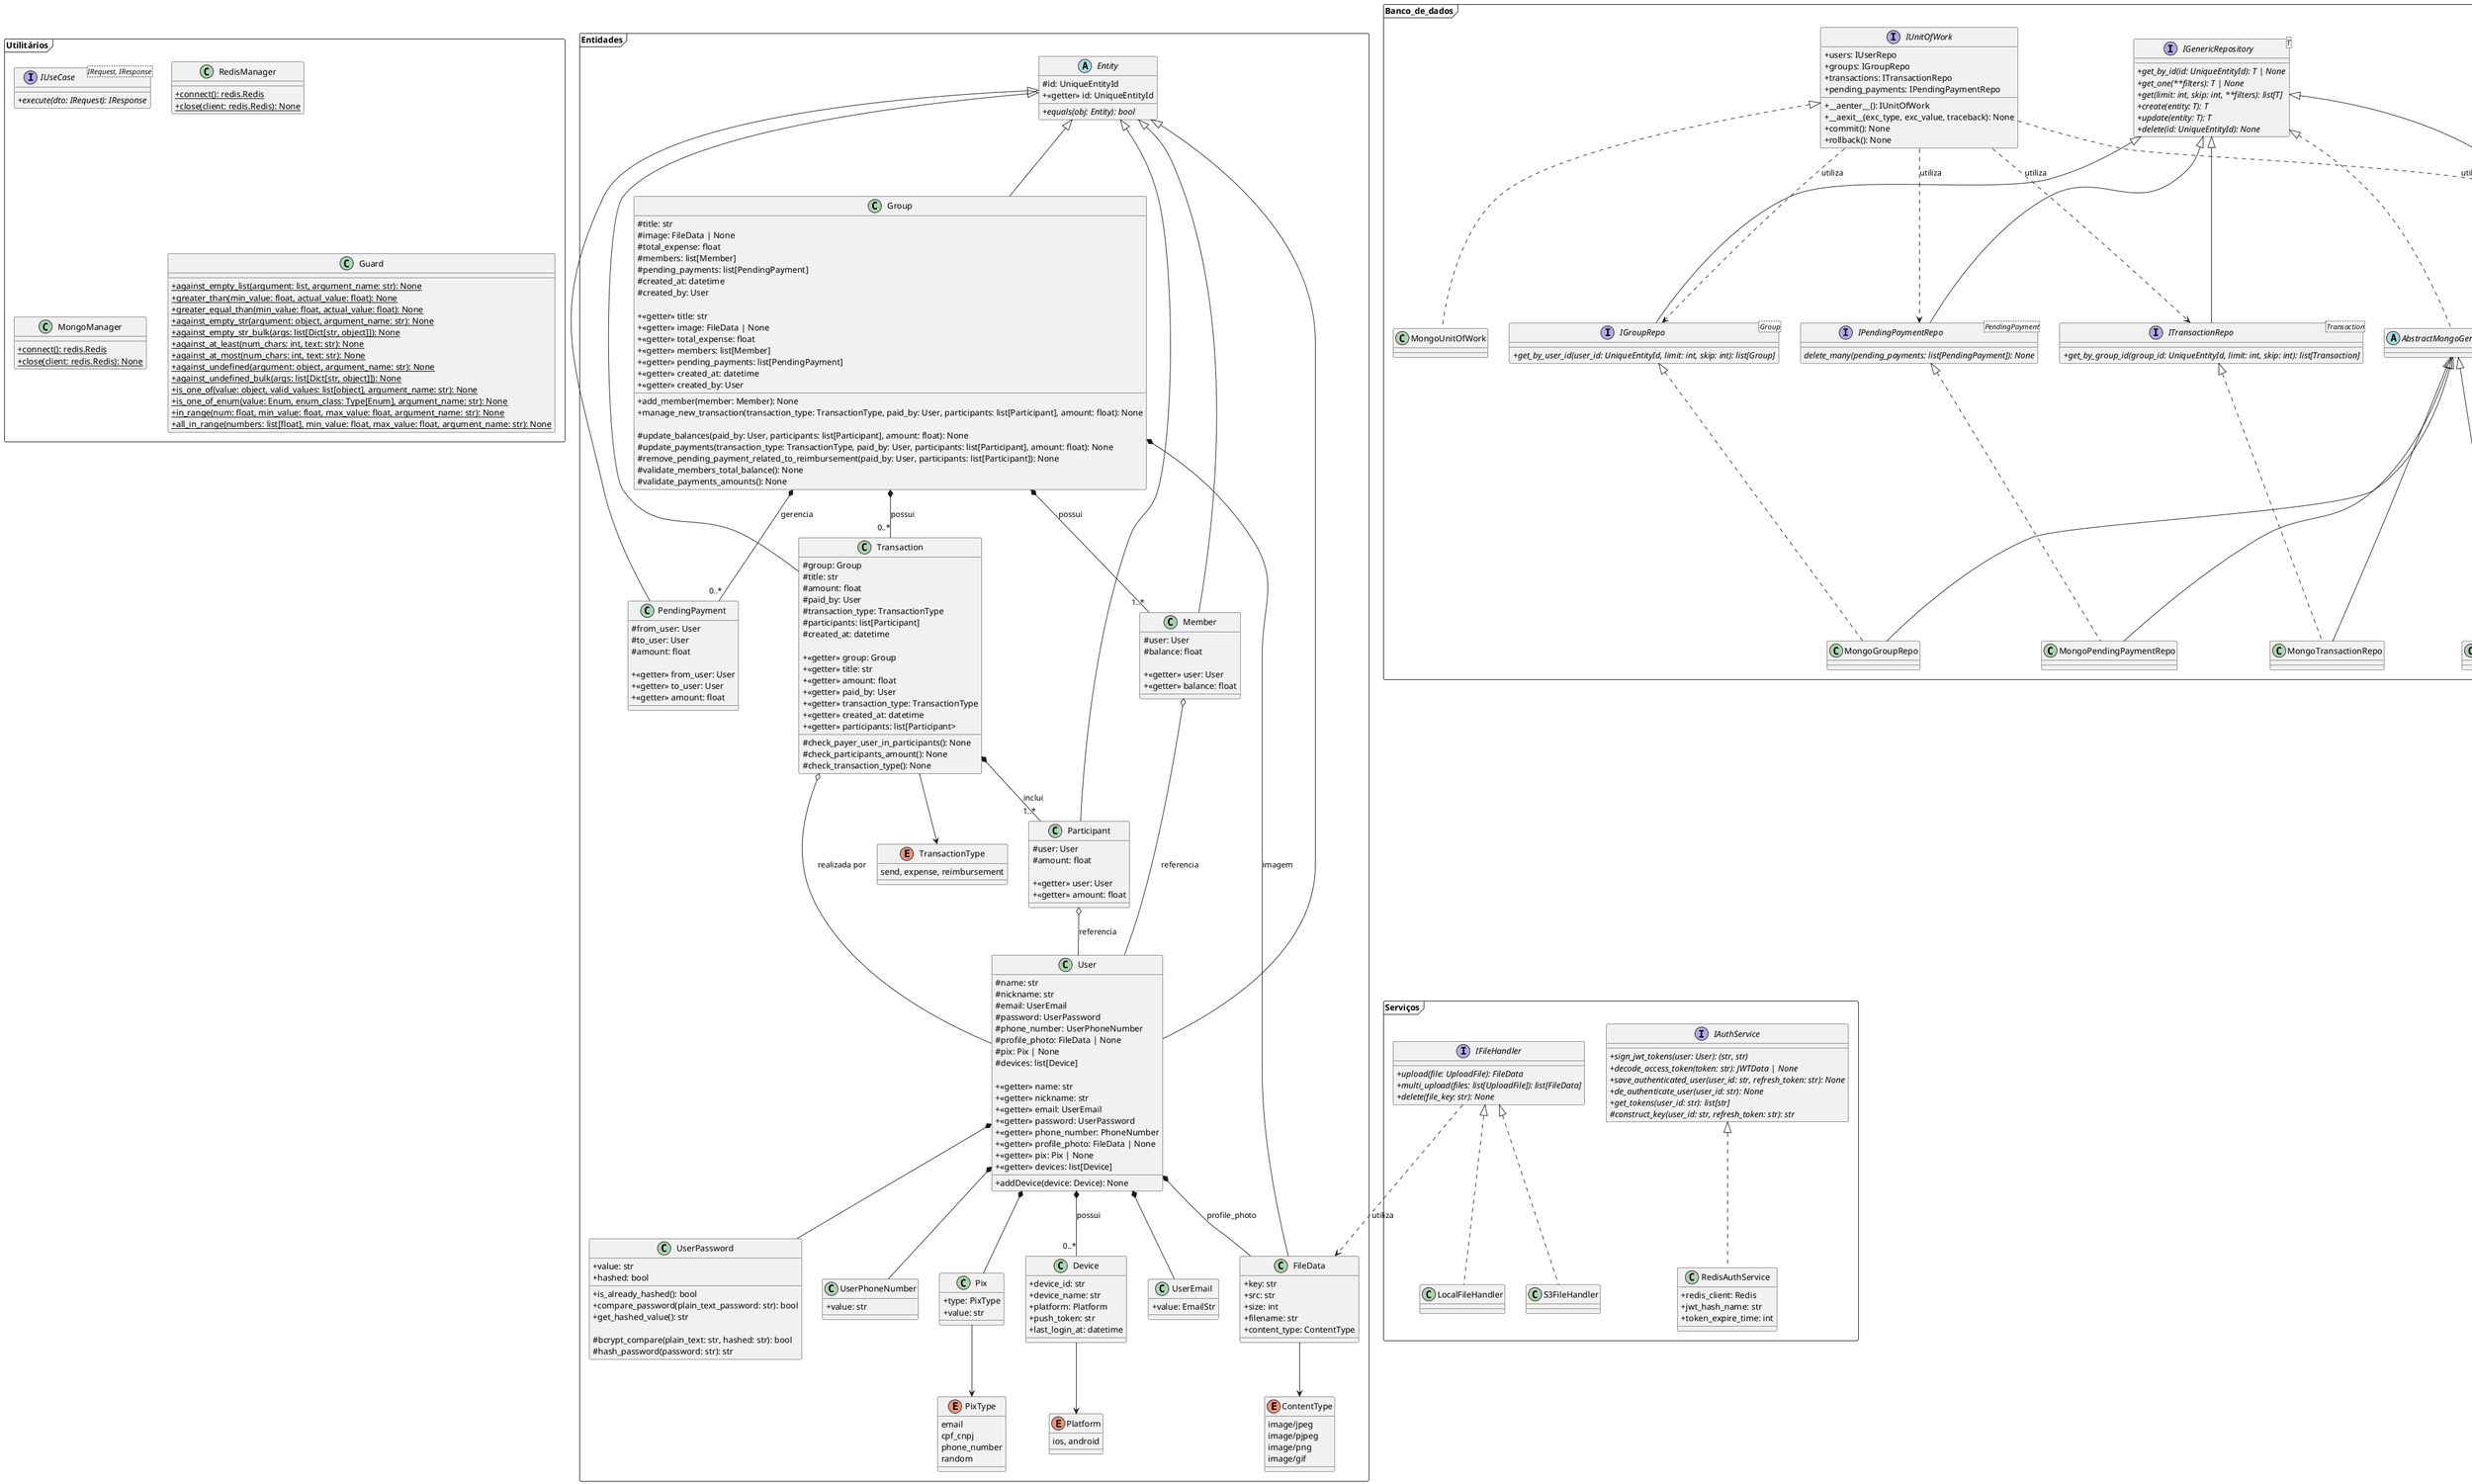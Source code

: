 @startuml "FazAConta Classes"

skinparam wrapMessageWidth 100
skinparam classAttributeIconSize 0


package Entidades <<Frame>> {

  abstract class Entity {
    # id: UniqueEntityId
    + <<getter>> id: UniqueEntityId

    {abstract} + equals(obj: Entity): bool
  }

  ' Grupo

  class Member {
    # user: User
    # balance: float

    + <<getter>> user: User
    + <<getter>> balance: float
  }

  class PendingPayment {
    # from_user: User
    # to_user: User
    # amount: float

    + <<getter>> from_user: User
    + <<getter>> to_user: User
    + <<getter>> amount: float
  }

  enum ContentType {
    image/jpeg
    image/pjpeg
    image/png
    image/gif
  }

  class FileData {
    + key: str
    + src: str
    + size: int
    + filename: str
    + content_type: ContentType
  }

  class Group {
    # title: str
    # image: FileData | None
    # total_expense: float
    # members: list[Member]
    # pending_payments: list[PendingPayment]
    # created_at: datetime
    # created_by: User

    + <<getter>> title: str
    + <<getter>> image: FileData | None
    + <<getter>> total_expense: float
    + <<getter>> members: list[Member]
    + <<getter>> pending_payments: list[PendingPayment]
    + <<getter>> created_at: datetime
    + <<getter>> created_by: User

    + add_member(member: Member): None
    + manage_new_transaction(transaction_type: TransactionType, paid_by: User, participants: list[Participant], amount: float): None

    # update_balances(paid_by: User, participants: list[Participant], amount: float): None
    # update_payments(transaction_type: TransactionType, paid_by: User, participants: list[Participant], amount: float): None
    # remove_pending_payment_related_to_reimbursement(paid_by: User, participants: list[Participant]): None
    # validate_members_total_balance(): None
    # validate_payments_amounts(): None
  }

  Entity <|-- Group
  Entity <|-- Member
  Entity <|-- PendingPayment
  Group *-- "1..*" Member : possui
  Group *-- "0..*" PendingPayment : gerencia
  Group *-- FileData : imagem
  FileData --> ContentType
  Member o-- User : referencia

  ' Trasação

  enum TransactionType {
    send, expense, reimbursement
  }

  class Participant {
    # user: User
    # amount: float

    + <<getter>> user: User
    + <<getter>> amount: float
  }

  class Transaction {
    # group: Group
    # title: str
    # amount: float
    # paid_by: User
    # transaction_type: TransactionType
    # participants: list[Participant]
    # created_at: datetime

    + <<getter>> group: Group
    + <<getter>> title: str
    + <<getter>> amount: float
    + <<getter>> paid_by: User
    + <<getter>> transaction_type: TransactionType
    + <<getter>> created_at: datetime
    + <<getter>> participants: list[Participant>

    # check_payer_user_in_participants(): None
    # check_participants_amount(): None
    # check_transaction_type(): None  
  }

  Entity <|-- Participant
  Entity <|-- Transaction
  Group *-- "0..*" Transaction : possui
  Transaction *-- "1..*" Participant : inclui
  Transaction o-- User : realizada por
  Transaction --> TransactionType
  Participant o-- User : referencia

  ' Usuário

  class UserEmail {
    + value: EmailStr
  }

  class UserPassword {
    + value: str
    + hashed: bool

    + is_already_hashed(): bool
    + compare_password(plain_text_password: str): bool
    + get_hashed_value(): str

    # bcrypt_compare(plain_text: str, hashed: str): bool
    # hash_password(password: str): str
  }

  class UserPhoneNumber {
    + value: str
  }

  class Pix {
    + type: PixType
    + value: str
  }

  enum PixType {
    email
    cpf_cnpj 
    phone_number 
    random
  }

  class Device {
    + device_id: str
    + device_name: str
    + platform: Platform
    + push_token: str
    + last_login_at: datetime
  }

  enum Platform {
    ios, android
  }

  class User {
    # name: str
    # nickname: str
    # email: UserEmail
    # password: UserPassword
    # phone_number: UserPhoneNumber
    # profile_photo: FileData | None
    # pix: Pix | None
    # devices: list[Device]

    + <<getter>> name: str
    + <<getter>> nickname: str
    + <<getter>> email: UserEmail
    + <<getter>> password: UserPassword
    + <<getter>> phone_number: PhoneNumber
    + <<getter>> profile_photo: FileData | None
    + <<getter>> pix: Pix | None
    + <<getter>> devices: list[Device]

    + addDevice(device: Device): None
  }

  Entity <|-- User
  User *-- UserEmail
  User *-- UserPassword
  User *-- UserPhoneNumber
  User *-- FileData : profile_photo
  User *-- Pix
  User *-- "0..*" Device : possui
  Pix --> PixType
  Device --> Platform
}
' Utilitários
package Utilitários <<Frame>> {

  interface IUseCase<IRequest, IResponse> {
    {abstract} + execute(dto: IRequest): IResponse
  }

  class RedisManager {
    {static} + connect(): redis.Redis
    {static} + close(client: redis.Redis): None
  }
  
  class MongoManager {
    {static} + connect(): redis.Redis
    {static} + close(client: redis.Redis): None
  }

  class Guard {
    {static} + against_empty_list(argument: list, argument_name: str): None
    {static} + greater_than(min_value: float, actual_value: float): None
    {static} + greater_equal_than(min_value: float, actual_value: float): None
    {static} + against_empty_str(argument: object, argument_name: str): None
    {static} + against_empty_str_bulk(args: list[Dict[str, object]]): None
    {static} + against_at_least(num_chars: int, text: str): None
    {static} + against_at_most(num_chars: int, text: str): None
    {static} + against_undefined(argument: object, argument_name: str): None
    {static} + against_undefined_bulk(args: list[Dict[str, object]]): None
    {static} + is_one_of(value: object, valid_values: list[object], argument_name: str): None
    {static} + is_one_of_enum(value: Enum, enum_class: Type[Enum], argument_name: str): None
    {static} + in_range(num: float, min_value: float, max_value: float, argument_name: str): None
    {static} + all_in_range(numbers: list[float], min_value: float, max_value: float, argument_name: str): None
  }
}

' Banco de dados

package Banco_de_dados <<Frame>> {

  interface IGenericRepository<T> {
    {abstract} + get_by_id(id: UniqueEntityId): T | None
    {abstract} + get_one(**filters): T | None
    {abstract} + get(limit: int, skip: int, **filters): list[T]
    {abstract} + create(entity: T): T
    {abstract} + update(entity: T): T
    {abstract} + delete(id: UniqueEntityId): None
  }

  abstract class AbstractMongoGenericRepository {}

  IGenericRepository <|.. AbstractMongoGenericRepository

  interface IGroupRepo<Group> {
    {abstract} + get_by_user_id(user_id: UniqueEntityId, limit: int, skip: int): list[Group]
  }

  class MongoGroupRepo {}

  IGenericRepository <|-- IGroupRepo
  IGroupRepo <|.. MongoGroupRepo
  AbstractMongoGenericRepository <|-- MongoGroupRepo

  interface IPendingPaymentRepo<PendingPayment> {
    {abstract} delete_many(pending_payments: list[PendingPayment]): None
  }

  class MongoPendingPaymentRepo {}

  IGenericRepository <|-- IPendingPaymentRepo
  IPendingPaymentRepo <|.. MongoPendingPaymentRepo
  AbstractMongoGenericRepository <|-- MongoPendingPaymentRepo

  interface ITransactionRepo<Transaction> {
    {abstract} + get_by_group_id(group_id: UniqueEntityId, limit: int, skip: int): list[Transaction]
  }

  class MongoTransactionRepo {}

  IGenericRepository <|-- ITransactionRepo
  ITransactionRepo <|.. MongoTransactionRepo
  AbstractMongoGenericRepository <|-- MongoTransactionRepo

  interface IUserRepo<User> {}

  class MongoUserRepo {}

  IGenericRepository <|-- IUserRepo
  IUserRepo <|.. MongoUserRepo
  AbstractMongoGenericRepository <|-- MongoUserRepo

  interface IUnitOfWork {
    + users: IUserRepo
    + groups: IGroupRepo
    + transactions: ITransactionRepo
    + pending_payments: IPendingPaymentRepo

    + __aenter__(): IUnitOfWork
    + __aexit__(exc_type, exc_value, traceback): None
    + commit(): None
    + rollback(): None
  }

  class MongoUnitOfWork {

  }

  IUnitOfWork ..> IUserRepo : utiliza
  IUnitOfWork ..> IGroupRepo : utiliza
  IUnitOfWork ..> ITransactionRepo : utiliza
  IUnitOfWork ..> IPendingPaymentRepo : utiliza
  IUnitOfWork <|.. MongoUnitOfWork

}

' Serviço de autenticação

package Serviços <<Frame>> {

  interface IAuthService {
    {abstract} + sign_jwt_tokens(user: User): (str, str)
    {abstract} + decode_access_token(token: str): JWTData | None
    {abstract} + save_authenticated_user(user_id: str, refresh_token: str): None
    {abstract} + de_authenticate_user(user_id: str): None
    {abstract} + get_tokens(user_id: str): list[str]
    {abstract} # construct_key(user_id: str, refresh_token: str): str
  }

  class RedisAuthService {
    + redis_client: Redis
    + jwt_hash_name: str
    + token_expire_time: int
  }

  IAuthService <|.. RedisAuthService

  ' Manipulação de arquivos

  interface IFileHandler {
    {abstract} + upload(file: UploadFile): FileData
    {abstract} + multi_upload(files: list[UploadFile]): list[FileData]
    {abstract} + delete(file_key: str): None
  }

  class LocalFileHandler {

  }

  class S3FileHandler {

  }

  IFileHandler ..> FileData : utiliza
  IFileHandler <|.. LocalFileHandler
  IFileHandler <|.. S3FileHandler

}

@enduml
